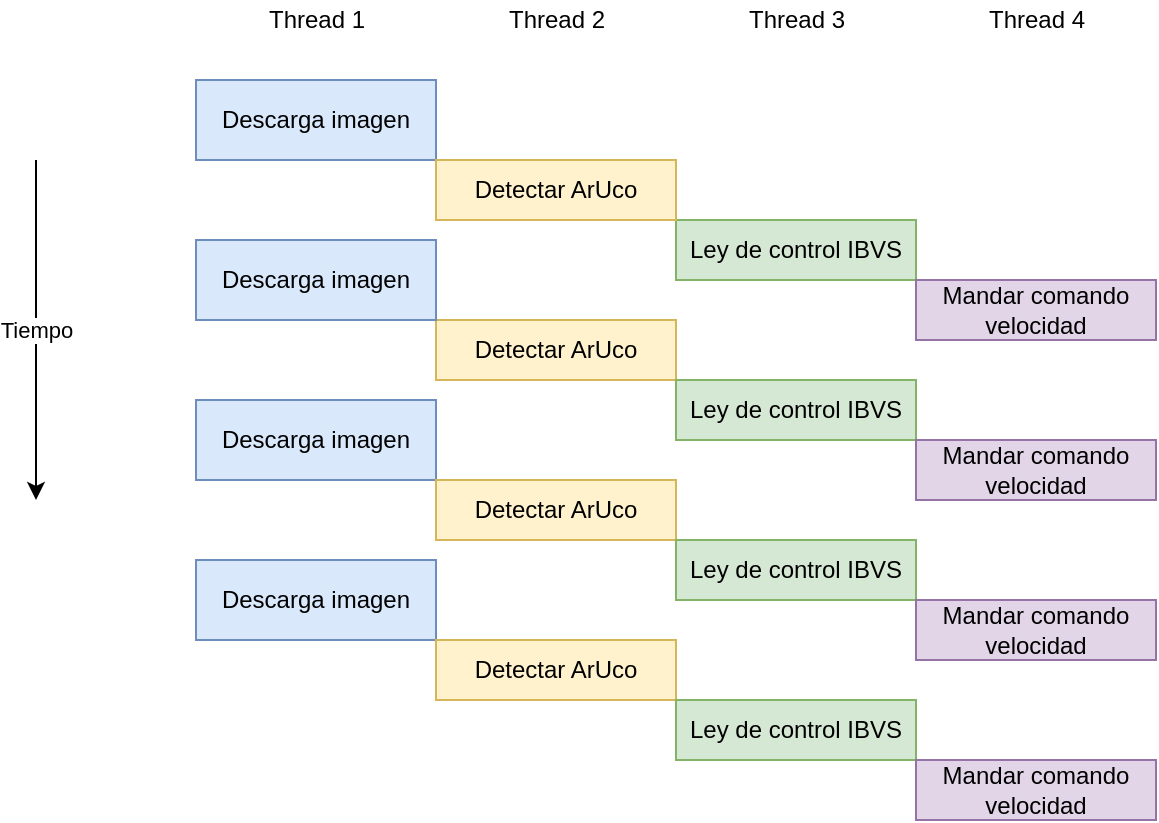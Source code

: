 <mxfile version="14.9.2" type="device"><diagram id="wO16nSroqXVwVWHtV-er" name="Page-1"><mxGraphModel dx="782" dy="436" grid="1" gridSize="10" guides="1" tooltips="1" connect="1" arrows="1" fold="1" page="1" pageScale="1" pageWidth="827" pageHeight="1169" math="0" shadow="0"><root><mxCell id="0"/><mxCell id="1" parent="0"/><mxCell id="2eEaYnnQE0n35oQoHDh2-1" value="Descarga imagen" style="rounded=0;whiteSpace=wrap;html=1;fillColor=#dae8fc;strokeColor=#6c8ebf;" vertex="1" parent="1"><mxGeometry x="160" y="240" width="120" height="40" as="geometry"/></mxCell><mxCell id="2eEaYnnQE0n35oQoHDh2-5" value="Detectar ArUco" style="rounded=0;whiteSpace=wrap;html=1;fillColor=#fff2cc;strokeColor=#d6b656;" vertex="1" parent="1"><mxGeometry x="280" y="200" width="120" height="30" as="geometry"/></mxCell><mxCell id="2eEaYnnQE0n35oQoHDh2-6" value="Ley de control IBVS" style="rounded=0;whiteSpace=wrap;html=1;fillColor=#d5e8d4;strokeColor=#82b366;" vertex="1" parent="1"><mxGeometry x="400" y="150" width="120" height="30" as="geometry"/></mxCell><mxCell id="2eEaYnnQE0n35oQoHDh2-7" value="Mandar comando velocidad" style="rounded=0;whiteSpace=wrap;html=1;fillColor=#e1d5e7;strokeColor=#9673a6;" vertex="1" parent="1"><mxGeometry x="520" y="180" width="120" height="30" as="geometry"/></mxCell><mxCell id="2eEaYnnQE0n35oQoHDh2-8" value="Descarga imagen" style="rounded=0;whiteSpace=wrap;html=1;fillColor=#dae8fc;strokeColor=#6c8ebf;" vertex="1" parent="1"><mxGeometry x="160" y="160" width="120" height="40" as="geometry"/></mxCell><mxCell id="2eEaYnnQE0n35oQoHDh2-9" value="Descarga imagen" style="rounded=0;whiteSpace=wrap;html=1;fillColor=#dae8fc;strokeColor=#6c8ebf;" vertex="1" parent="1"><mxGeometry x="160" y="80" width="120" height="40" as="geometry"/></mxCell><mxCell id="2eEaYnnQE0n35oQoHDh2-10" value="Descarga imagen" style="rounded=0;whiteSpace=wrap;html=1;fillColor=#dae8fc;strokeColor=#6c8ebf;" vertex="1" parent="1"><mxGeometry x="160" y="320" width="120" height="40" as="geometry"/></mxCell><mxCell id="2eEaYnnQE0n35oQoHDh2-11" value="Tiempo" style="endArrow=classic;html=1;" edge="1" parent="1"><mxGeometry width="50" height="50" relative="1" as="geometry"><mxPoint x="80" y="120" as="sourcePoint"/><mxPoint x="80" y="290" as="targetPoint"/></mxGeometry></mxCell><mxCell id="2eEaYnnQE0n35oQoHDh2-12" value="Thread 1" style="text;html=1;align=center;verticalAlign=middle;resizable=0;points=[];autosize=1;strokeColor=none;" vertex="1" parent="1"><mxGeometry x="190" y="40" width="60" height="20" as="geometry"/></mxCell><mxCell id="2eEaYnnQE0n35oQoHDh2-13" value="Thread 2" style="text;html=1;align=center;verticalAlign=middle;resizable=0;points=[];autosize=1;strokeColor=none;" vertex="1" parent="1"><mxGeometry x="310" y="40" width="60" height="20" as="geometry"/></mxCell><mxCell id="2eEaYnnQE0n35oQoHDh2-14" value="Thread 3" style="text;html=1;align=center;verticalAlign=middle;resizable=0;points=[];autosize=1;strokeColor=none;" vertex="1" parent="1"><mxGeometry x="430" y="40" width="60" height="20" as="geometry"/></mxCell><mxCell id="2eEaYnnQE0n35oQoHDh2-15" value="Thread 4" style="text;html=1;align=center;verticalAlign=middle;resizable=0;points=[];autosize=1;strokeColor=none;" vertex="1" parent="1"><mxGeometry x="550" y="40" width="60" height="20" as="geometry"/></mxCell><mxCell id="2eEaYnnQE0n35oQoHDh2-16" value="Detectar ArUco" style="rounded=0;whiteSpace=wrap;html=1;fillColor=#fff2cc;strokeColor=#d6b656;" vertex="1" parent="1"><mxGeometry x="280" y="120" width="120" height="30" as="geometry"/></mxCell><mxCell id="2eEaYnnQE0n35oQoHDh2-17" value="Detectar ArUco" style="rounded=0;whiteSpace=wrap;html=1;fillColor=#fff2cc;strokeColor=#d6b656;" vertex="1" parent="1"><mxGeometry x="280" y="280" width="120" height="30" as="geometry"/></mxCell><mxCell id="2eEaYnnQE0n35oQoHDh2-18" value="Detectar ArUco" style="rounded=0;whiteSpace=wrap;html=1;fillColor=#fff2cc;strokeColor=#d6b656;" vertex="1" parent="1"><mxGeometry x="280" y="360" width="120" height="30" as="geometry"/></mxCell><mxCell id="2eEaYnnQE0n35oQoHDh2-19" value="Ley de control IBVS" style="rounded=0;whiteSpace=wrap;html=1;fillColor=#d5e8d4;strokeColor=#82b366;" vertex="1" parent="1"><mxGeometry x="400" y="230" width="120" height="30" as="geometry"/></mxCell><mxCell id="2eEaYnnQE0n35oQoHDh2-20" value="Ley de control IBVS" style="rounded=0;whiteSpace=wrap;html=1;fillColor=#d5e8d4;strokeColor=#82b366;" vertex="1" parent="1"><mxGeometry x="400" y="310" width="120" height="30" as="geometry"/></mxCell><mxCell id="2eEaYnnQE0n35oQoHDh2-21" value="Ley de control IBVS" style="rounded=0;whiteSpace=wrap;html=1;fillColor=#d5e8d4;strokeColor=#82b366;" vertex="1" parent="1"><mxGeometry x="400" y="390" width="120" height="30" as="geometry"/></mxCell><mxCell id="2eEaYnnQE0n35oQoHDh2-22" value="Mandar comando velocidad" style="rounded=0;whiteSpace=wrap;html=1;fillColor=#e1d5e7;strokeColor=#9673a6;" vertex="1" parent="1"><mxGeometry x="520" y="260" width="120" height="30" as="geometry"/></mxCell><mxCell id="2eEaYnnQE0n35oQoHDh2-23" value="Mandar comando velocidad" style="rounded=0;whiteSpace=wrap;html=1;fillColor=#e1d5e7;strokeColor=#9673a6;" vertex="1" parent="1"><mxGeometry x="520" y="340" width="120" height="30" as="geometry"/></mxCell><mxCell id="2eEaYnnQE0n35oQoHDh2-24" value="Mandar comando velocidad" style="rounded=0;whiteSpace=wrap;html=1;fillColor=#e1d5e7;strokeColor=#9673a6;" vertex="1" parent="1"><mxGeometry x="520" y="420" width="120" height="30" as="geometry"/></mxCell></root></mxGraphModel></diagram></mxfile>